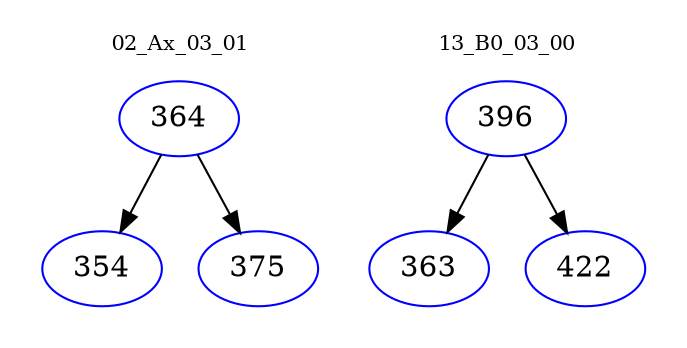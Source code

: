 digraph{
subgraph cluster_0 {
color = white
label = "02_Ax_03_01";
fontsize=10;
T0_364 [label="364", color="blue"]
T0_364 -> T0_354 [color="black"]
T0_354 [label="354", color="blue"]
T0_364 -> T0_375 [color="black"]
T0_375 [label="375", color="blue"]
}
subgraph cluster_1 {
color = white
label = "13_B0_03_00";
fontsize=10;
T1_396 [label="396", color="blue"]
T1_396 -> T1_363 [color="black"]
T1_363 [label="363", color="blue"]
T1_396 -> T1_422 [color="black"]
T1_422 [label="422", color="blue"]
}
}
